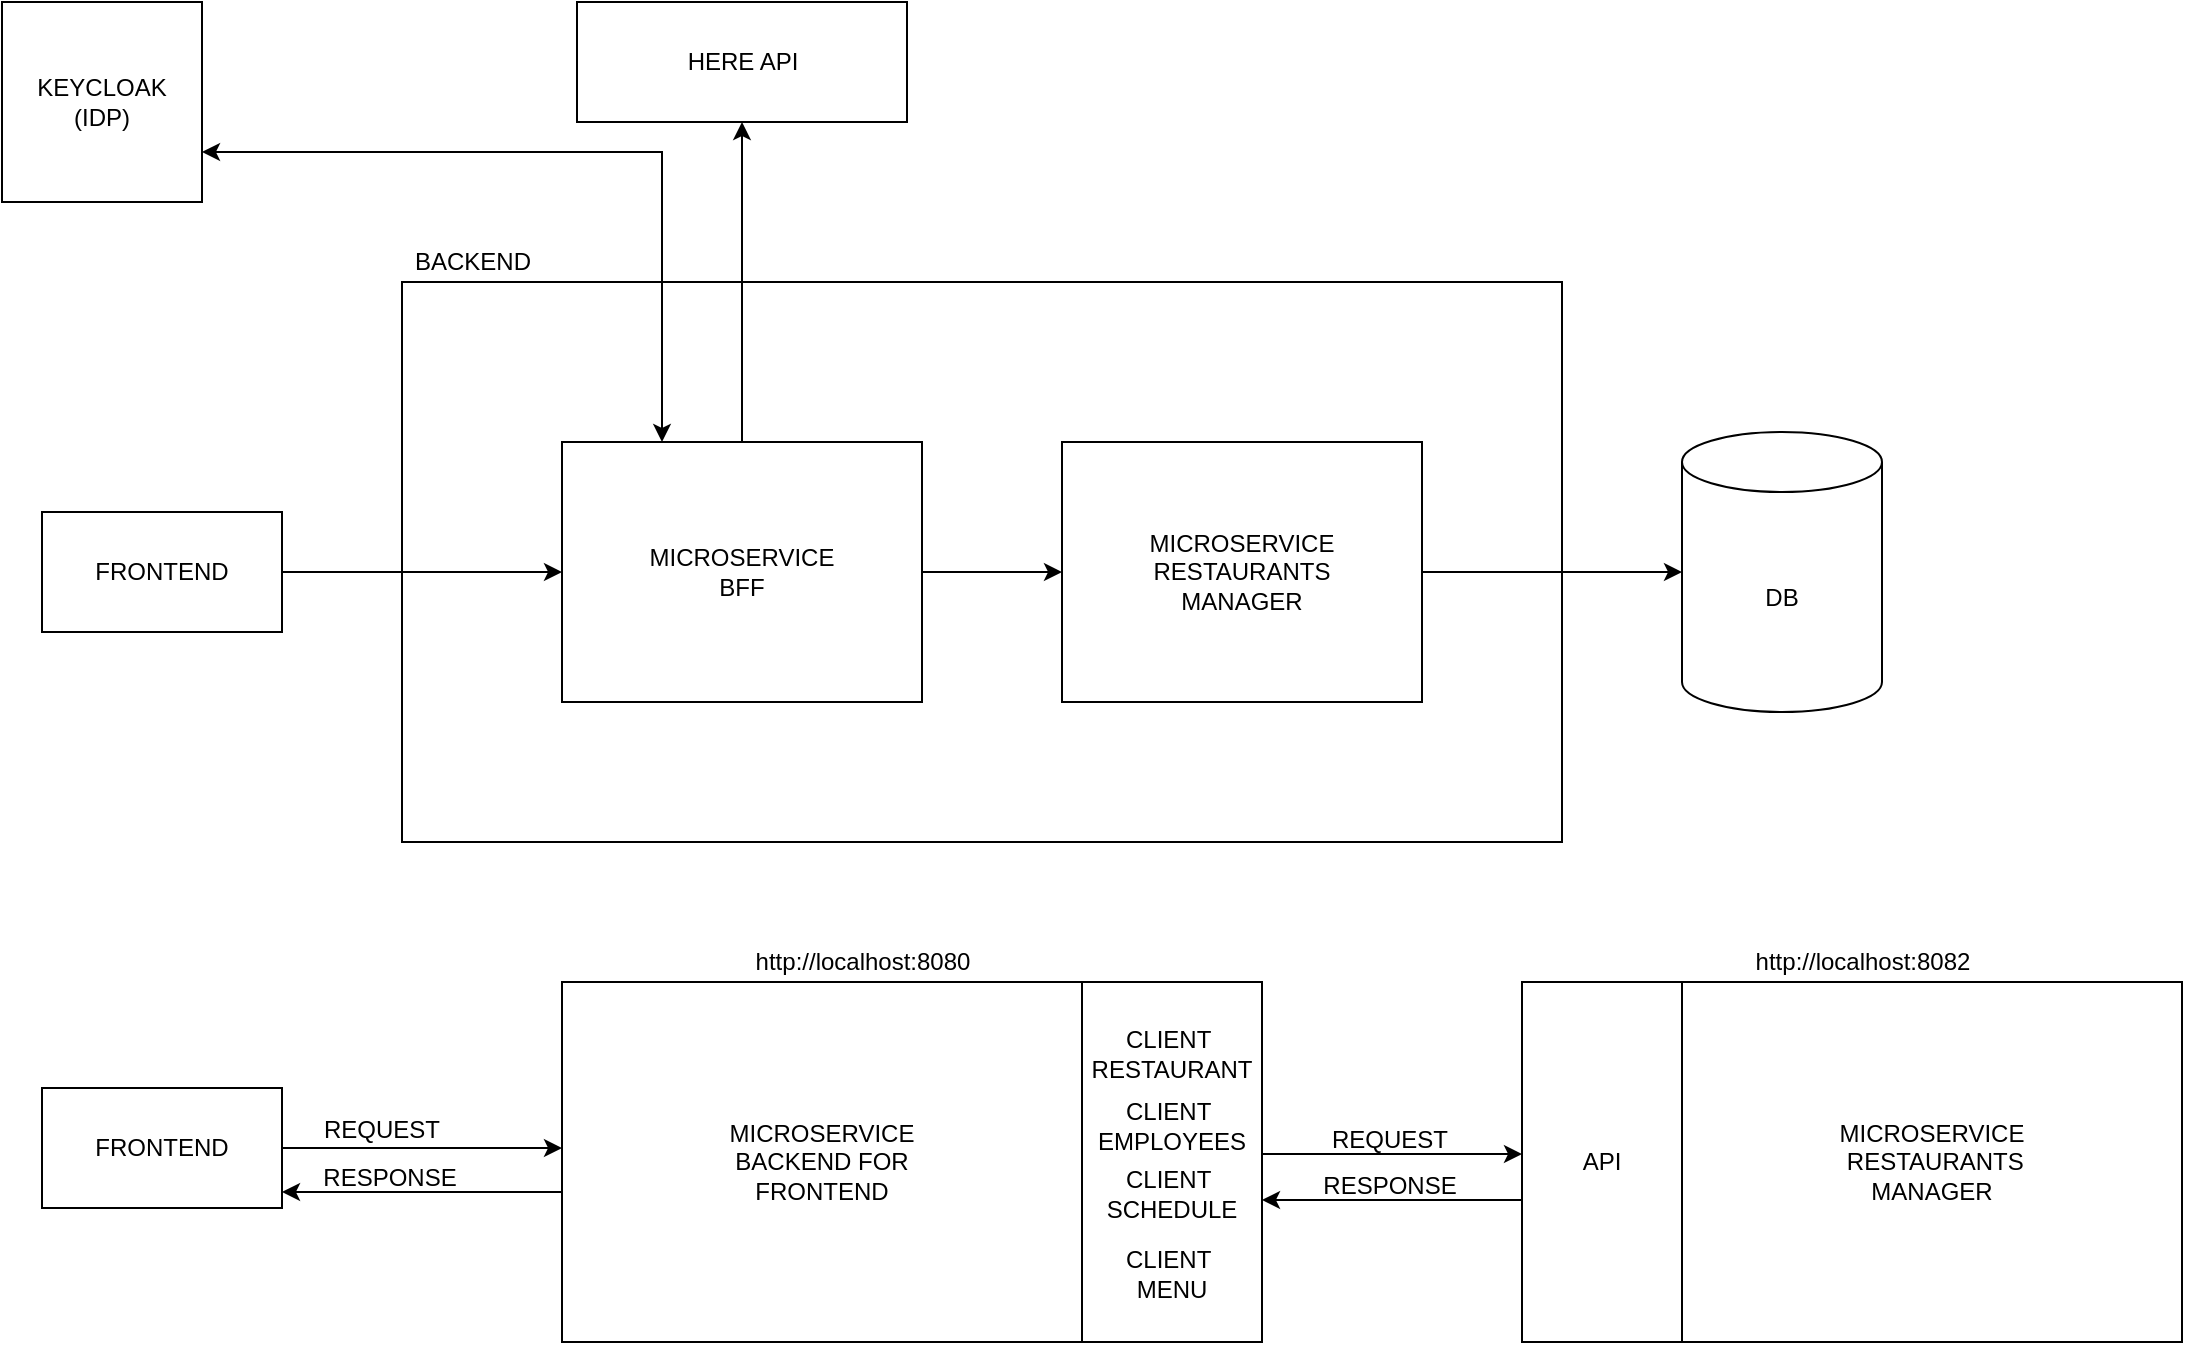 <mxfile version="22.1.0" type="device">
  <diagram id="pszVXUdrEE1oIQxUD1n7" name="Page-1">
    <mxGraphModel dx="2603" dy="750" grid="1" gridSize="10" guides="1" tooltips="1" connect="1" arrows="1" fold="1" page="1" pageScale="1" pageWidth="1169" pageHeight="827" math="0" shadow="0">
      <root>
        <mxCell id="0" />
        <mxCell id="1" parent="0" />
        <mxCell id="f-5L24qbhCwqf2IfemHG-25" value="" style="rounded=0;whiteSpace=wrap;html=1;" parent="1" vertex="1">
          <mxGeometry x="-380" y="570" width="80" height="180" as="geometry" />
        </mxCell>
        <mxCell id="f-5L24qbhCwqf2IfemHG-24" value="" style="rounded=0;whiteSpace=wrap;html=1;" parent="1" vertex="1">
          <mxGeometry x="-600" y="570" width="90" height="180" as="geometry" />
        </mxCell>
        <mxCell id="ozp_s2XIIkd2P7oQ9iQl-5" value="" style="rounded=0;whiteSpace=wrap;html=1;" parent="1" vertex="1">
          <mxGeometry x="-940" y="220" width="580" height="280" as="geometry" />
        </mxCell>
        <mxCell id="ozp_s2XIIkd2P7oQ9iQl-7" value="FRONTEND" style="rounded=0;whiteSpace=wrap;html=1;" parent="1" vertex="1">
          <mxGeometry x="-1120" y="335" width="120" height="60" as="geometry" />
        </mxCell>
        <mxCell id="ozp_s2XIIkd2P7oQ9iQl-8" value="MICROSERVICE &lt;br&gt;BFF" style="rounded=0;whiteSpace=wrap;html=1;" parent="1" vertex="1">
          <mxGeometry x="-860" y="300" width="180" height="130" as="geometry" />
        </mxCell>
        <mxCell id="ozp_s2XIIkd2P7oQ9iQl-9" value="MICROSERVICE&lt;br&gt;RESTAURANTS&lt;br&gt;MANAGER" style="rounded=0;whiteSpace=wrap;html=1;" parent="1" vertex="1">
          <mxGeometry x="-610" y="300" width="180" height="130" as="geometry" />
        </mxCell>
        <mxCell id="ozp_s2XIIkd2P7oQ9iQl-10" value="" style="endArrow=classic;html=1;rounded=0;" parent="1" target="ozp_s2XIIkd2P7oQ9iQl-8" edge="1">
          <mxGeometry width="50" height="50" relative="1" as="geometry">
            <mxPoint x="-1000" y="365" as="sourcePoint" />
            <mxPoint x="-950" y="320" as="targetPoint" />
          </mxGeometry>
        </mxCell>
        <mxCell id="ozp_s2XIIkd2P7oQ9iQl-11" value="" style="endArrow=classic;html=1;rounded=0;exitX=1;exitY=0.5;exitDx=0;exitDy=0;" parent="1" source="ozp_s2XIIkd2P7oQ9iQl-8" target="ozp_s2XIIkd2P7oQ9iQl-9" edge="1">
          <mxGeometry width="50" height="50" relative="1" as="geometry">
            <mxPoint x="-770" y="430" as="sourcePoint" />
            <mxPoint x="-720" y="380" as="targetPoint" />
          </mxGeometry>
        </mxCell>
        <mxCell id="ozp_s2XIIkd2P7oQ9iQl-12" value="HERE API" style="rounded=0;whiteSpace=wrap;html=1;" parent="1" vertex="1">
          <mxGeometry x="-852.5" y="80" width="165" height="60" as="geometry" />
        </mxCell>
        <mxCell id="ozp_s2XIIkd2P7oQ9iQl-13" value="" style="endArrow=classic;html=1;rounded=0;exitX=0.5;exitY=0;exitDx=0;exitDy=0;entryX=0.5;entryY=1;entryDx=0;entryDy=0;" parent="1" source="ozp_s2XIIkd2P7oQ9iQl-8" target="ozp_s2XIIkd2P7oQ9iQl-12" edge="1">
          <mxGeometry width="50" height="50" relative="1" as="geometry">
            <mxPoint x="-770" y="420" as="sourcePoint" />
            <mxPoint x="-720" y="370" as="targetPoint" />
          </mxGeometry>
        </mxCell>
        <mxCell id="ozp_s2XIIkd2P7oQ9iQl-17" value="DB" style="shape=cylinder3;whiteSpace=wrap;html=1;boundedLbl=1;backgroundOutline=1;size=15;" parent="1" vertex="1">
          <mxGeometry x="-300" y="295" width="100" height="140" as="geometry" />
        </mxCell>
        <mxCell id="ozp_s2XIIkd2P7oQ9iQl-18" value="" style="endArrow=classic;html=1;rounded=0;exitX=1;exitY=0.5;exitDx=0;exitDy=0;" parent="1" source="ozp_s2XIIkd2P7oQ9iQl-9" target="ozp_s2XIIkd2P7oQ9iQl-17" edge="1">
          <mxGeometry width="50" height="50" relative="1" as="geometry">
            <mxPoint x="-430" y="400" as="sourcePoint" />
            <mxPoint x="-380" y="350" as="targetPoint" />
          </mxGeometry>
        </mxCell>
        <mxCell id="ozp_s2XIIkd2P7oQ9iQl-19" value="BACKEND" style="text;html=1;align=center;verticalAlign=middle;resizable=0;points=[];autosize=1;strokeColor=none;fillColor=none;" parent="1" vertex="1">
          <mxGeometry x="-940" y="200" width="70" height="20" as="geometry" />
        </mxCell>
        <mxCell id="f-5L24qbhCwqf2IfemHG-5" value="FRONTEND" style="rounded=0;whiteSpace=wrap;html=1;" parent="1" vertex="1">
          <mxGeometry x="-1120" y="623" width="120" height="60" as="geometry" />
        </mxCell>
        <mxCell id="f-5L24qbhCwqf2IfemHG-6" value="" style="endArrow=classic;html=1;rounded=0;strokeColor=default;labelBackgroundColor=default;fontColor=default;" parent="1" edge="1">
          <mxGeometry width="50" height="50" relative="1" as="geometry">
            <mxPoint x="-1000" y="653" as="sourcePoint" />
            <mxPoint x="-860" y="653" as="targetPoint" />
            <Array as="points">
              <mxPoint x="-930" y="653" />
            </Array>
          </mxGeometry>
        </mxCell>
        <mxCell id="f-5L24qbhCwqf2IfemHG-7" value="MICROSERVICE &lt;br&gt;BACKEND FOR&lt;br&gt;FRONTEND" style="rounded=0;whiteSpace=wrap;html=1;" parent="1" vertex="1">
          <mxGeometry x="-860" y="570" width="260" height="180" as="geometry" />
        </mxCell>
        <mxCell id="f-5L24qbhCwqf2IfemHG-9" value="MICROSERVICE&lt;br&gt;&amp;nbsp;RESTAURANTS&lt;br&gt;MANAGER" style="rounded=0;whiteSpace=wrap;html=1;" parent="1" vertex="1">
          <mxGeometry x="-300" y="570" width="250" height="180" as="geometry" />
        </mxCell>
        <mxCell id="f-5L24qbhCwqf2IfemHG-11" value="" style="endArrow=classic;html=1;rounded=0;entryX=1;entryY=0.5;entryDx=0;entryDy=0;strokeColor=default;labelBackgroundColor=default;fontColor=default;" parent="1" edge="1">
          <mxGeometry width="50" height="50" relative="1" as="geometry">
            <mxPoint x="-860" y="675" as="sourcePoint" />
            <mxPoint x="-1000" y="675" as="targetPoint" />
          </mxGeometry>
        </mxCell>
        <mxCell id="f-5L24qbhCwqf2IfemHG-12" value="REQUEST" style="text;html=1;strokeColor=none;fillColor=none;align=center;verticalAlign=middle;whiteSpace=wrap;rounded=0;fontColor=default;" parent="1" vertex="1">
          <mxGeometry x="-980" y="629" width="60" height="30" as="geometry" />
        </mxCell>
        <mxCell id="f-5L24qbhCwqf2IfemHG-13" value="RESPONSE" style="text;html=1;strokeColor=none;fillColor=none;align=center;verticalAlign=middle;whiteSpace=wrap;rounded=0;fontColor=default;" parent="1" vertex="1">
          <mxGeometry x="-976" y="653" width="60" height="30" as="geometry" />
        </mxCell>
        <mxCell id="f-5L24qbhCwqf2IfemHG-15" value="" style="endArrow=classic;html=1;rounded=0;exitX=1;exitY=0.5;exitDx=0;exitDy=0;entryX=0;entryY=0.5;entryDx=0;entryDy=0;strokeColor=default;labelBackgroundColor=default;fontColor=default;" parent="1" edge="1">
          <mxGeometry width="50" height="50" relative="1" as="geometry">
            <mxPoint x="-510" y="656" as="sourcePoint" />
            <mxPoint x="-380" y="656" as="targetPoint" />
            <Array as="points" />
          </mxGeometry>
        </mxCell>
        <mxCell id="f-5L24qbhCwqf2IfemHG-18" value="CLIENT&amp;nbsp; RESTAURANT" style="text;html=1;strokeColor=none;fillColor=none;align=center;verticalAlign=middle;whiteSpace=wrap;rounded=0;" parent="1" vertex="1">
          <mxGeometry x="-585" y="591" width="60" height="30" as="geometry" />
        </mxCell>
        <mxCell id="f-5L24qbhCwqf2IfemHG-20" value="API" style="text;html=1;strokeColor=none;fillColor=none;align=center;verticalAlign=middle;whiteSpace=wrap;rounded=0;fontColor=default;" parent="1" vertex="1">
          <mxGeometry x="-370" y="645" width="60" height="30" as="geometry" />
        </mxCell>
        <mxCell id="f-5L24qbhCwqf2IfemHG-21" value="CLIENT&amp;nbsp; EMPLOYEES" style="text;html=1;strokeColor=none;fillColor=none;align=center;verticalAlign=middle;whiteSpace=wrap;rounded=0;" parent="1" vertex="1">
          <mxGeometry x="-585" y="627" width="60" height="30" as="geometry" />
        </mxCell>
        <mxCell id="f-5L24qbhCwqf2IfemHG-22" value="CLIENT&amp;nbsp; SCHEDULE" style="text;html=1;strokeColor=none;fillColor=none;align=center;verticalAlign=middle;whiteSpace=wrap;rounded=0;" parent="1" vertex="1">
          <mxGeometry x="-585" y="661" width="60" height="30" as="geometry" />
        </mxCell>
        <mxCell id="f-5L24qbhCwqf2IfemHG-23" value="CLIENT&amp;nbsp; MENU" style="text;html=1;strokeColor=none;fillColor=none;align=center;verticalAlign=middle;whiteSpace=wrap;rounded=0;" parent="1" vertex="1">
          <mxGeometry x="-585" y="701" width="60" height="30" as="geometry" />
        </mxCell>
        <mxCell id="f-5L24qbhCwqf2IfemHG-27" value="http://localhost:8082" style="text;html=1;align=center;verticalAlign=middle;resizable=0;points=[];autosize=1;strokeColor=none;fillColor=none;" parent="1" vertex="1">
          <mxGeometry x="-270" y="550" width="120" height="20" as="geometry" />
        </mxCell>
        <mxCell id="f-5L24qbhCwqf2IfemHG-29" value="http://localhost:8080" style="text;html=1;align=center;verticalAlign=middle;resizable=0;points=[];autosize=1;strokeColor=none;fillColor=none;" parent="1" vertex="1">
          <mxGeometry x="-770" y="550" width="120" height="20" as="geometry" />
        </mxCell>
        <mxCell id="O-sQPTFkKRHLsAUIJH_U-1" value="" style="endArrow=classic;html=1;rounded=0;entryX=1;entryY=0.5;entryDx=0;entryDy=0;strokeColor=default;labelBackgroundColor=default;fontColor=default;" parent="1" edge="1">
          <mxGeometry width="50" height="50" relative="1" as="geometry">
            <mxPoint x="-380" y="679" as="sourcePoint" />
            <mxPoint x="-510" y="679" as="targetPoint" />
          </mxGeometry>
        </mxCell>
        <mxCell id="O-sQPTFkKRHLsAUIJH_U-2" value="REQUEST" style="text;html=1;strokeColor=none;fillColor=none;align=center;verticalAlign=middle;whiteSpace=wrap;rounded=0;fontColor=default;" parent="1" vertex="1">
          <mxGeometry x="-476" y="634" width="60" height="30" as="geometry" />
        </mxCell>
        <mxCell id="O-sQPTFkKRHLsAUIJH_U-3" value="RESPONSE" style="text;html=1;strokeColor=none;fillColor=none;align=center;verticalAlign=middle;whiteSpace=wrap;rounded=0;fontColor=default;" parent="1" vertex="1">
          <mxGeometry x="-476" y="657" width="60" height="30" as="geometry" />
        </mxCell>
        <mxCell id="9r67Cq7-hJeTEtfJtLHC-1" value="KEYCLOAK&lt;br&gt;(IDP)" style="whiteSpace=wrap;html=1;aspect=fixed;" vertex="1" parent="1">
          <mxGeometry x="-1140" y="80" width="100" height="100" as="geometry" />
        </mxCell>
        <mxCell id="9r67Cq7-hJeTEtfJtLHC-3" value="" style="endArrow=classic;startArrow=classic;html=1;rounded=0;entryX=1;entryY=0.75;entryDx=0;entryDy=0;" edge="1" parent="1" target="9r67Cq7-hJeTEtfJtLHC-1">
          <mxGeometry width="50" height="50" relative="1" as="geometry">
            <mxPoint x="-810" y="300" as="sourcePoint" />
            <mxPoint x="-560" y="360" as="targetPoint" />
            <Array as="points">
              <mxPoint x="-810" y="155" />
            </Array>
          </mxGeometry>
        </mxCell>
      </root>
    </mxGraphModel>
  </diagram>
</mxfile>
